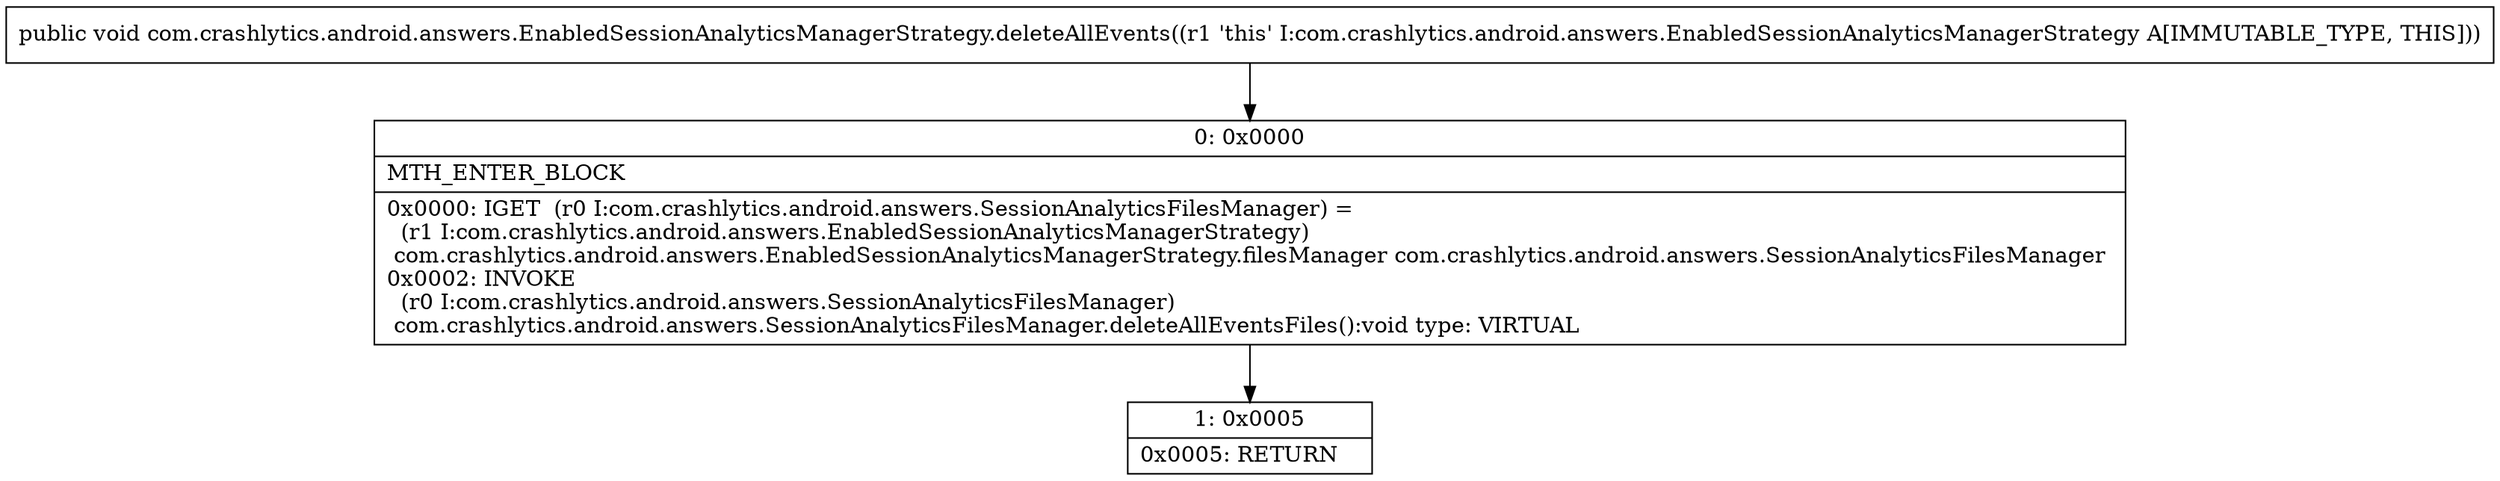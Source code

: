 digraph "CFG forcom.crashlytics.android.answers.EnabledSessionAnalyticsManagerStrategy.deleteAllEvents()V" {
Node_0 [shape=record,label="{0\:\ 0x0000|MTH_ENTER_BLOCK\l|0x0000: IGET  (r0 I:com.crashlytics.android.answers.SessionAnalyticsFilesManager) = \l  (r1 I:com.crashlytics.android.answers.EnabledSessionAnalyticsManagerStrategy)\l com.crashlytics.android.answers.EnabledSessionAnalyticsManagerStrategy.filesManager com.crashlytics.android.answers.SessionAnalyticsFilesManager \l0x0002: INVOKE  \l  (r0 I:com.crashlytics.android.answers.SessionAnalyticsFilesManager)\l com.crashlytics.android.answers.SessionAnalyticsFilesManager.deleteAllEventsFiles():void type: VIRTUAL \l}"];
Node_1 [shape=record,label="{1\:\ 0x0005|0x0005: RETURN   \l}"];
MethodNode[shape=record,label="{public void com.crashlytics.android.answers.EnabledSessionAnalyticsManagerStrategy.deleteAllEvents((r1 'this' I:com.crashlytics.android.answers.EnabledSessionAnalyticsManagerStrategy A[IMMUTABLE_TYPE, THIS])) }"];
MethodNode -> Node_0;
Node_0 -> Node_1;
}

